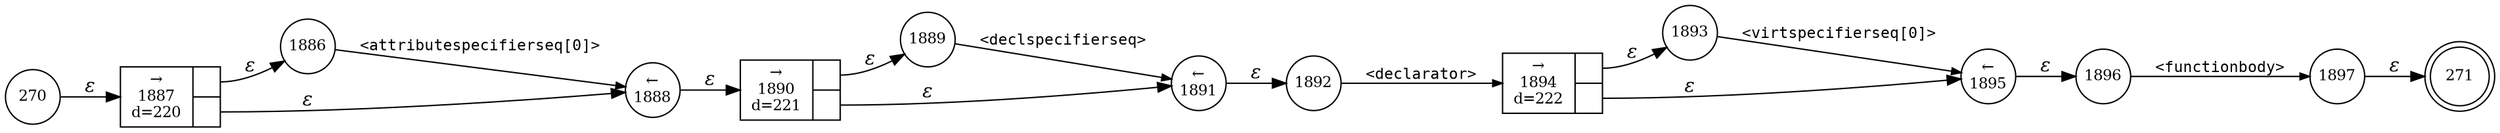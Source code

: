 digraph ATN {
rankdir=LR;
s271[fontsize=11, label="271", shape=doublecircle, fixedsize=true, width=.6];
s1888[fontsize=11,label="&larr;\n1888", shape=circle, fixedsize=true, width=.55, peripheries=1];
s1889[fontsize=11,label="1889", shape=circle, fixedsize=true, width=.55, peripheries=1];
s1890[fontsize=11,label="{&rarr;\n1890\nd=221|{<p0>|<p1>}}", shape=record, fixedsize=false, peripheries=1];
s1891[fontsize=11,label="&larr;\n1891", shape=circle, fixedsize=true, width=.55, peripheries=1];
s1892[fontsize=11,label="1892", shape=circle, fixedsize=true, width=.55, peripheries=1];
s1893[fontsize=11,label="1893", shape=circle, fixedsize=true, width=.55, peripheries=1];
s1894[fontsize=11,label="{&rarr;\n1894\nd=222|{<p0>|<p1>}}", shape=record, fixedsize=false, peripheries=1];
s1895[fontsize=11,label="&larr;\n1895", shape=circle, fixedsize=true, width=.55, peripheries=1];
s1896[fontsize=11,label="1896", shape=circle, fixedsize=true, width=.55, peripheries=1];
s1897[fontsize=11,label="1897", shape=circle, fixedsize=true, width=.55, peripheries=1];
s270[fontsize=11,label="270", shape=circle, fixedsize=true, width=.55, peripheries=1];
s1886[fontsize=11,label="1886", shape=circle, fixedsize=true, width=.55, peripheries=1];
s1887[fontsize=11,label="{&rarr;\n1887\nd=220|{<p0>|<p1>}}", shape=record, fixedsize=false, peripheries=1];
s270 -> s1887 [fontname="Times-Italic", label="&epsilon;"];
s1887:p0 -> s1886 [fontname="Times-Italic", label="&epsilon;"];
s1887:p1 -> s1888 [fontname="Times-Italic", label="&epsilon;"];
s1886 -> s1888 [fontsize=11, fontname="Courier", arrowsize=.7, label = "<attributespecifierseq[0]>", arrowhead = normal];
s1888 -> s1890 [fontname="Times-Italic", label="&epsilon;"];
s1890:p0 -> s1889 [fontname="Times-Italic", label="&epsilon;"];
s1890:p1 -> s1891 [fontname="Times-Italic", label="&epsilon;"];
s1889 -> s1891 [fontsize=11, fontname="Courier", arrowsize=.7, label = "<declspecifierseq>", arrowhead = normal];
s1891 -> s1892 [fontname="Times-Italic", label="&epsilon;"];
s1892 -> s1894 [fontsize=11, fontname="Courier", arrowsize=.7, label = "<declarator>", arrowhead = normal];
s1894:p0 -> s1893 [fontname="Times-Italic", label="&epsilon;"];
s1894:p1 -> s1895 [fontname="Times-Italic", label="&epsilon;"];
s1893 -> s1895 [fontsize=11, fontname="Courier", arrowsize=.7, label = "<virtspecifierseq[0]>", arrowhead = normal];
s1895 -> s1896 [fontname="Times-Italic", label="&epsilon;"];
s1896 -> s1897 [fontsize=11, fontname="Courier", arrowsize=.7, label = "<functionbody>", arrowhead = normal];
s1897 -> s271 [fontname="Times-Italic", label="&epsilon;"];
}